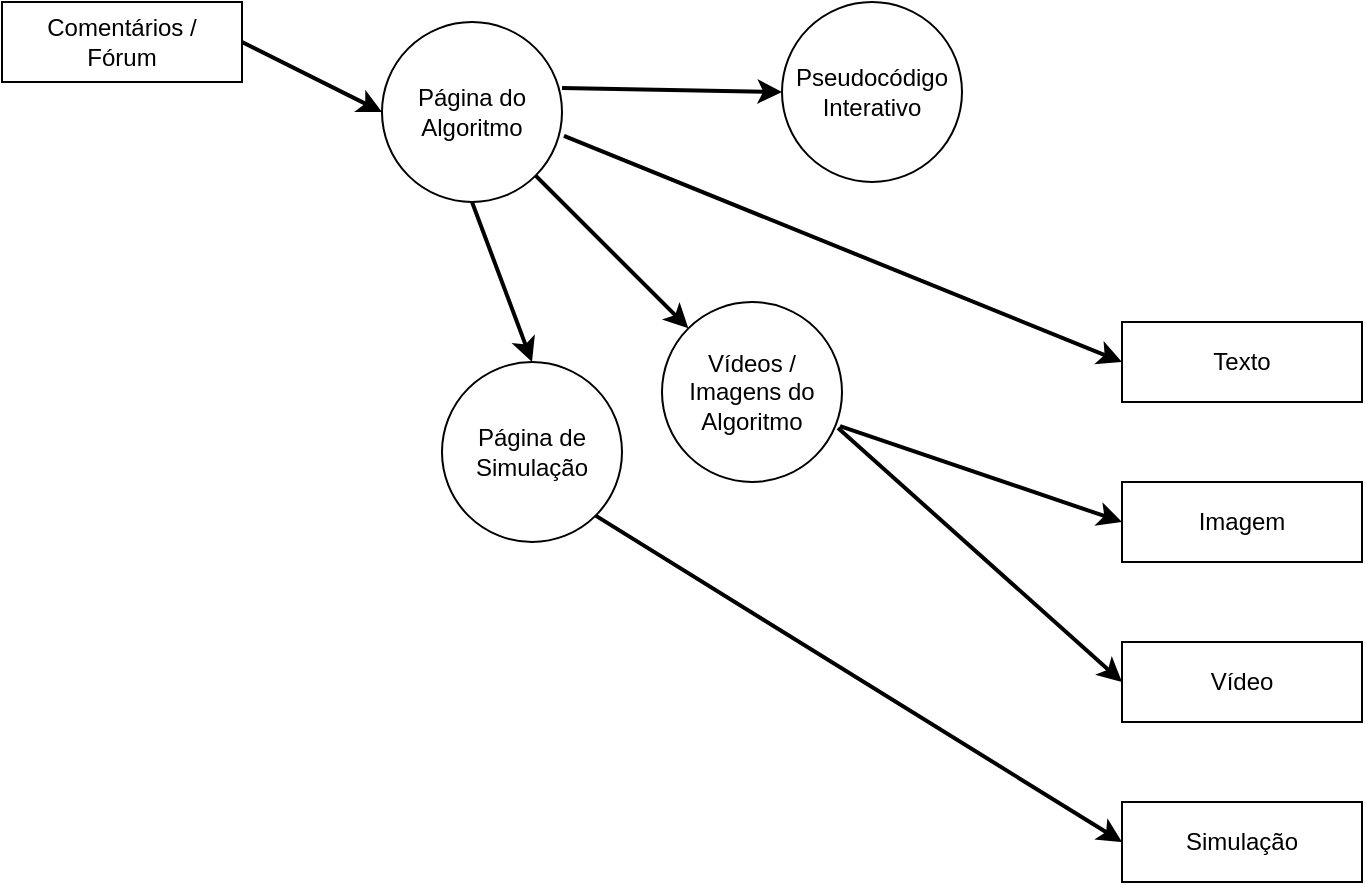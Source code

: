 <mxfile version="12.8.8" type="device"><diagram name="Page-1" id="ad52d381-51e7-2e0d-a935-2d0ddd2fd229"><mxGraphModel dx="1357" dy="807" grid="1" gridSize="10" guides="1" tooltips="1" connect="1" arrows="1" fold="1" page="1" pageScale="1" pageWidth="1100" pageHeight="850" background="#ffffff" math="0" shadow="0"><root><mxCell id="0"/><mxCell id="1" parent="0"/><mxCell id="ruWXJuQPLfbTWaZkBYFi-1" value="&lt;div&gt;Página do&lt;/div&gt;&lt;div&gt;Algoritmo&lt;/div&gt;" style="ellipse;whiteSpace=wrap;html=1;aspect=fixed;" vertex="1" parent="1"><mxGeometry x="310" y="90" width="90" height="90" as="geometry"/></mxCell><mxCell id="ruWXJuQPLfbTWaZkBYFi-2" value="&lt;div&gt;Comentários /&lt;/div&gt;&lt;div&gt;Fórum&lt;br&gt;&lt;/div&gt;" style="rounded=0;whiteSpace=wrap;html=1;" vertex="1" parent="1"><mxGeometry x="120" y="80" width="120" height="40" as="geometry"/></mxCell><mxCell id="ruWXJuQPLfbTWaZkBYFi-5" value="" style="endArrow=classic;html=1;targetPerimeterSpacing=0;strokeWidth=2;exitX=1;exitY=0.5;exitDx=0;exitDy=0;entryX=0;entryY=0.5;entryDx=0;entryDy=0;" edge="1" parent="1" source="ruWXJuQPLfbTWaZkBYFi-2" target="ruWXJuQPLfbTWaZkBYFi-1"><mxGeometry width="50" height="50" relative="1" as="geometry"><mxPoint x="520" y="440" as="sourcePoint"/><mxPoint x="570" y="390" as="targetPoint"/></mxGeometry></mxCell><mxCell id="ruWXJuQPLfbTWaZkBYFi-6" value="&lt;div&gt;Imagem&lt;/div&gt;" style="rounded=0;whiteSpace=wrap;html=1;" vertex="1" parent="1"><mxGeometry x="680" y="320" width="120" height="40" as="geometry"/></mxCell><mxCell id="ruWXJuQPLfbTWaZkBYFi-7" value="Texto" style="rounded=0;whiteSpace=wrap;html=1;" vertex="1" parent="1"><mxGeometry x="680" y="240" width="120" height="40" as="geometry"/></mxCell><mxCell id="ruWXJuQPLfbTWaZkBYFi-8" value="Simulação" style="rounded=0;whiteSpace=wrap;html=1;" vertex="1" parent="1"><mxGeometry x="680" y="480" width="120" height="40" as="geometry"/></mxCell><mxCell id="ruWXJuQPLfbTWaZkBYFi-9" value="" style="endArrow=classic;html=1;targetPerimeterSpacing=0;strokeWidth=2;exitX=1;exitY=0.367;exitDx=0;exitDy=0;entryX=0;entryY=0.5;entryDx=0;entryDy=0;exitPerimeter=0;" edge="1" parent="1" source="ruWXJuQPLfbTWaZkBYFi-1" target="ruWXJuQPLfbTWaZkBYFi-12"><mxGeometry width="50" height="50" relative="1" as="geometry"><mxPoint x="440" y="130" as="sourcePoint"/><mxPoint x="550" y="160" as="targetPoint"/></mxGeometry></mxCell><mxCell id="ruWXJuQPLfbTWaZkBYFi-10" value="" style="endArrow=classic;html=1;targetPerimeterSpacing=0;strokeWidth=2;exitX=1;exitY=1;exitDx=0;exitDy=0;entryX=0;entryY=0;entryDx=0;entryDy=0;" edge="1" parent="1" source="ruWXJuQPLfbTWaZkBYFi-1" target="ruWXJuQPLfbTWaZkBYFi-13"><mxGeometry width="50" height="50" relative="1" as="geometry"><mxPoint x="410" y="145" as="sourcePoint"/><mxPoint x="490" y="240" as="targetPoint"/></mxGeometry></mxCell><mxCell id="ruWXJuQPLfbTWaZkBYFi-11" value="" style="endArrow=classic;html=1;targetPerimeterSpacing=0;strokeWidth=2;exitX=0.5;exitY=1;exitDx=0;exitDy=0;entryX=0.5;entryY=0;entryDx=0;entryDy=0;" edge="1" parent="1" source="ruWXJuQPLfbTWaZkBYFi-1" target="ruWXJuQPLfbTWaZkBYFi-14"><mxGeometry width="50" height="50" relative="1" as="geometry"><mxPoint x="420" y="155" as="sourcePoint"/><mxPoint x="440" y="240" as="targetPoint"/></mxGeometry></mxCell><mxCell id="ruWXJuQPLfbTWaZkBYFi-12" value="&lt;div&gt;Pseudocódigo&lt;/div&gt;&lt;div&gt;Interativo&lt;br&gt;&lt;/div&gt;" style="ellipse;whiteSpace=wrap;html=1;aspect=fixed;" vertex="1" parent="1"><mxGeometry x="510" y="80" width="90" height="90" as="geometry"/></mxCell><mxCell id="ruWXJuQPLfbTWaZkBYFi-13" value="&lt;div&gt;Vídeos /&lt;/div&gt;&lt;div&gt;Imagens do&lt;/div&gt;&lt;div&gt;Algoritmo&lt;br&gt;&lt;/div&gt;" style="ellipse;whiteSpace=wrap;html=1;aspect=fixed;" vertex="1" parent="1"><mxGeometry x="450" y="230" width="90" height="90" as="geometry"/></mxCell><mxCell id="ruWXJuQPLfbTWaZkBYFi-14" value="&lt;div&gt;Página de &lt;br&gt;&lt;/div&gt;&lt;div&gt;Simulação&lt;/div&gt;" style="ellipse;whiteSpace=wrap;html=1;aspect=fixed;" vertex="1" parent="1"><mxGeometry x="340" y="260" width="90" height="90" as="geometry"/></mxCell><mxCell id="ruWXJuQPLfbTWaZkBYFi-15" value="" style="endArrow=classic;html=1;targetPerimeterSpacing=0;strokeWidth=2;exitX=1.011;exitY=0.633;exitDx=0;exitDy=0;entryX=0;entryY=0.5;entryDx=0;entryDy=0;exitPerimeter=0;" edge="1" parent="1" source="ruWXJuQPLfbTWaZkBYFi-1" target="ruWXJuQPLfbTWaZkBYFi-7"><mxGeometry width="50" height="50" relative="1" as="geometry"><mxPoint x="410" y="133.03" as="sourcePoint"/><mxPoint x="520" y="135" as="targetPoint"/></mxGeometry></mxCell><mxCell id="ruWXJuQPLfbTWaZkBYFi-16" value="" style="endArrow=classic;html=1;targetPerimeterSpacing=0;strokeWidth=2;exitX=0.989;exitY=0.689;exitDx=0;exitDy=0;entryX=0;entryY=0.5;entryDx=0;entryDy=0;exitPerimeter=0;" edge="1" parent="1" source="ruWXJuQPLfbTWaZkBYFi-13" target="ruWXJuQPLfbTWaZkBYFi-6"><mxGeometry width="50" height="50" relative="1" as="geometry"><mxPoint x="420" y="143.03" as="sourcePoint"/><mxPoint x="530" y="145" as="targetPoint"/></mxGeometry></mxCell><mxCell id="ruWXJuQPLfbTWaZkBYFi-17" value="" style="endArrow=classic;html=1;targetPerimeterSpacing=0;strokeWidth=2;exitX=1;exitY=1;exitDx=0;exitDy=0;entryX=0;entryY=0.5;entryDx=0;entryDy=0;" edge="1" parent="1" source="ruWXJuQPLfbTWaZkBYFi-14" target="ruWXJuQPLfbTWaZkBYFi-8"><mxGeometry width="50" height="50" relative="1" as="geometry"><mxPoint x="430" y="153.03" as="sourcePoint"/><mxPoint x="540" y="155" as="targetPoint"/></mxGeometry></mxCell><mxCell id="ruWXJuQPLfbTWaZkBYFi-18" value="" style="endArrow=classic;html=1;targetPerimeterSpacing=0;strokeWidth=2;exitX=0.978;exitY=0.7;exitDx=0;exitDy=0;entryX=0;entryY=0.5;entryDx=0;entryDy=0;exitPerimeter=0;" edge="1" parent="1" source="ruWXJuQPLfbTWaZkBYFi-13" target="ruWXJuQPLfbTWaZkBYFi-19"><mxGeometry width="50" height="50" relative="1" as="geometry"><mxPoint x="440" y="163.03" as="sourcePoint"/><mxPoint x="610" y="370" as="targetPoint"/></mxGeometry></mxCell><mxCell id="ruWXJuQPLfbTWaZkBYFi-19" value="Vídeo" style="rounded=0;whiteSpace=wrap;html=1;" vertex="1" parent="1"><mxGeometry x="680" y="400" width="120" height="40" as="geometry"/></mxCell></root></mxGraphModel></diagram></mxfile>